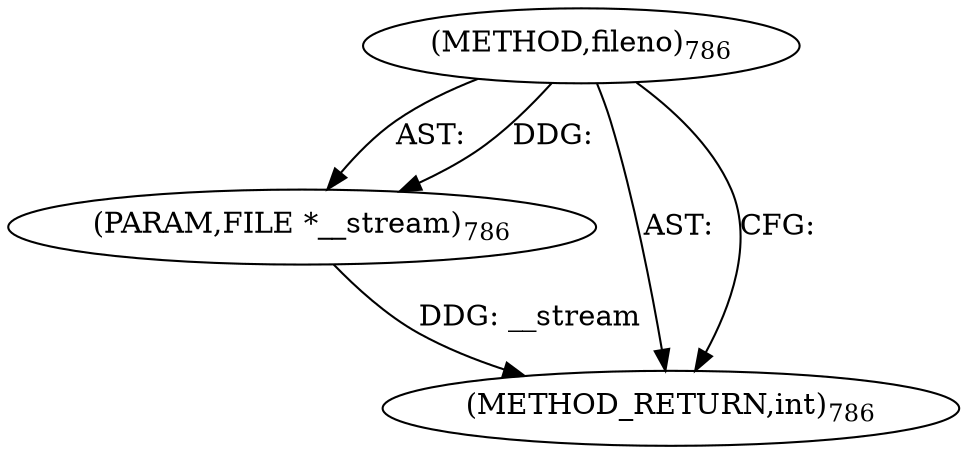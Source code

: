 digraph "fileno" {  
"2663" [label = <(METHOD,fileno)<SUB>786</SUB>> ]
"2664" [label = <(PARAM,FILE *__stream)<SUB>786</SUB>> ]
"2665" [label = <(METHOD_RETURN,int)<SUB>786</SUB>> ]
  "2663" -> "2664"  [ label = "AST: "] 
  "2663" -> "2665"  [ label = "AST: "] 
  "2663" -> "2665"  [ label = "CFG: "] 
  "2664" -> "2665"  [ label = "DDG: __stream"] 
  "2663" -> "2664"  [ label = "DDG: "] 
}
